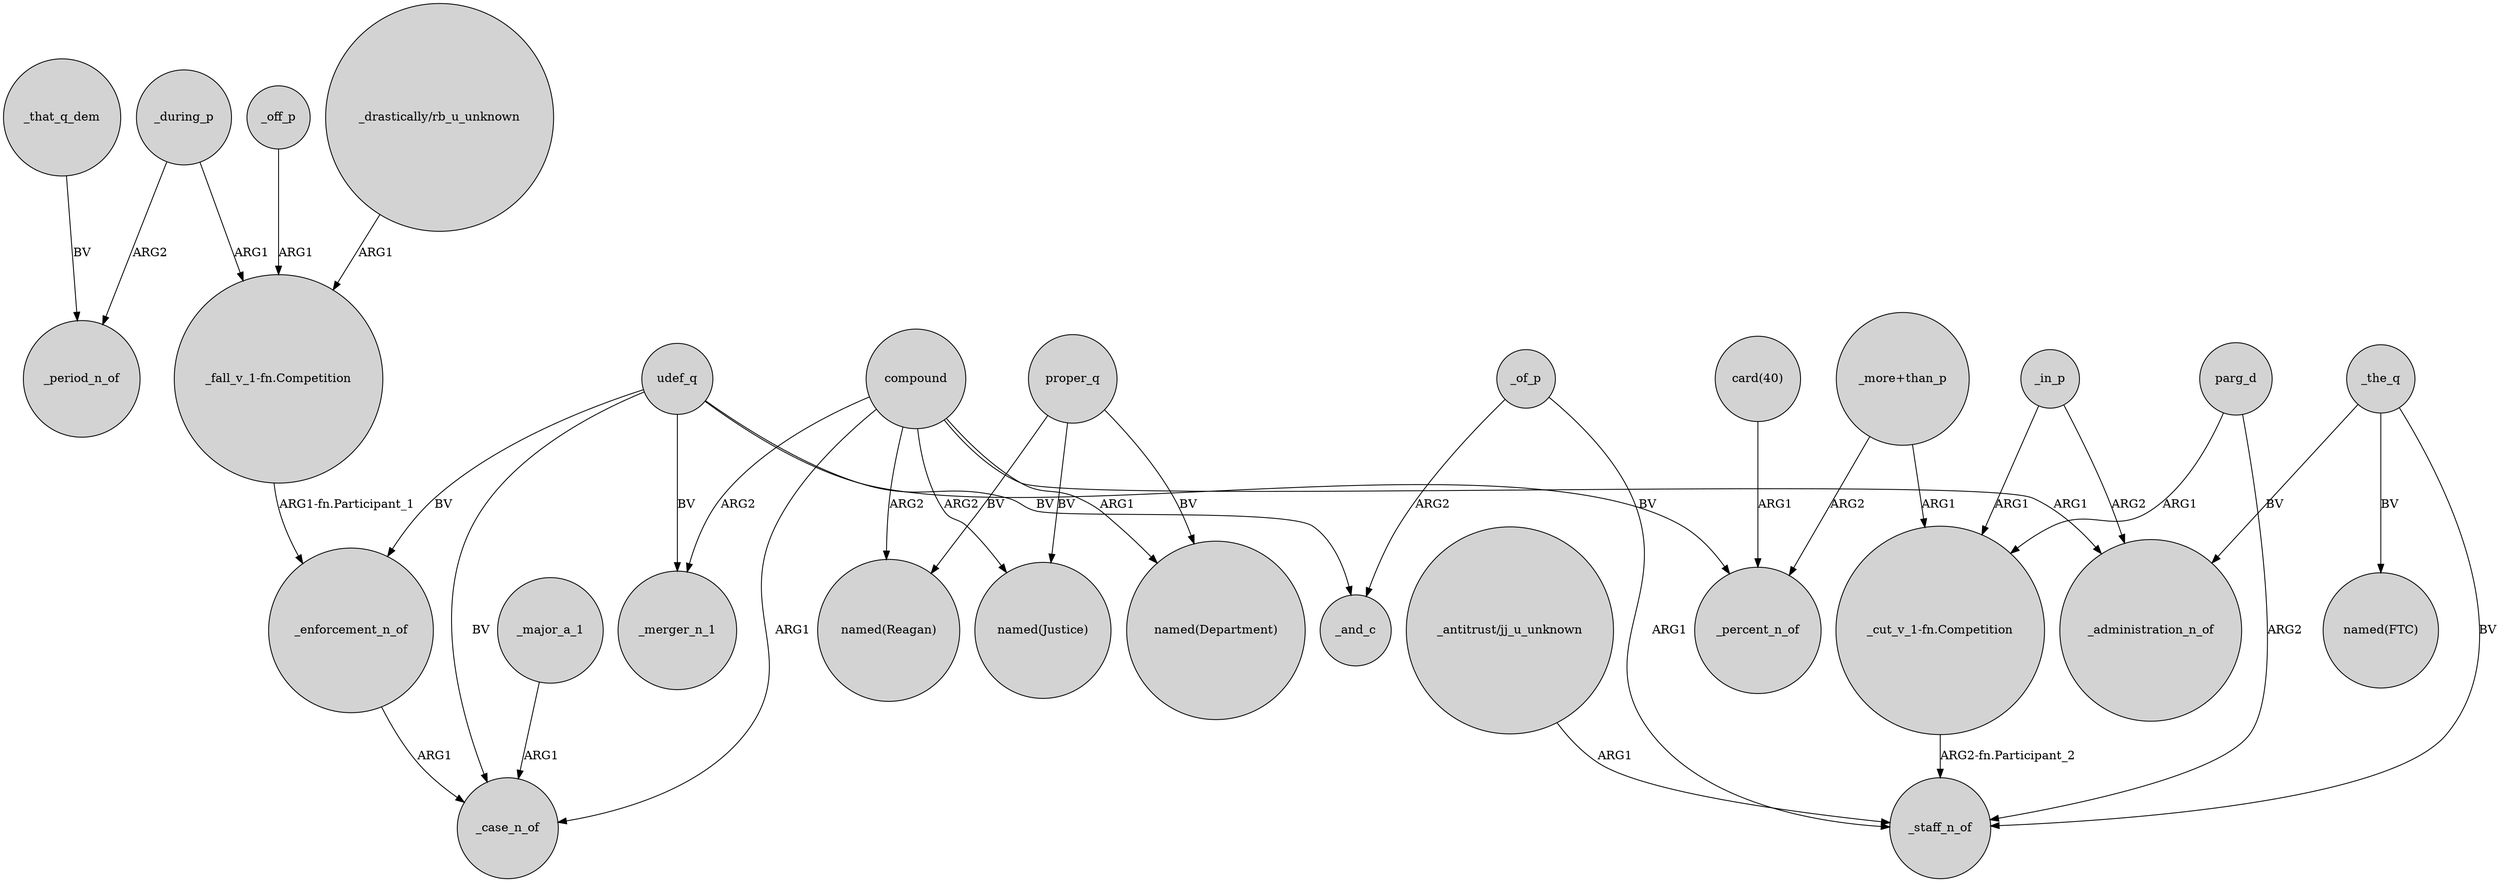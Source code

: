 digraph {
	node [shape=circle style=filled]
	"_drastically/rb_u_unknown" -> "_fall_v_1-fn.Competition" [label=ARG1]
	_major_a_1 -> _case_n_of [label=ARG1]
	_of_p -> _staff_n_of [label=ARG1]
	_of_p -> _and_c [label=ARG2]
	"_antitrust/jj_u_unknown" -> _staff_n_of [label=ARG1]
	_in_p -> _administration_n_of [label=ARG2]
	_during_p -> _period_n_of [label=ARG2]
	_off_p -> "_fall_v_1-fn.Competition" [label=ARG1]
	compound -> _administration_n_of [label=ARG1]
	udef_q -> _case_n_of [label=BV]
	_the_q -> "named(FTC)" [label=BV]
	_during_p -> "_fall_v_1-fn.Competition" [label=ARG1]
	proper_q -> "named(Reagan)" [label=BV]
	compound -> _merger_n_1 [label=ARG2]
	"card(40)" -> _percent_n_of [label=ARG1]
	udef_q -> _and_c [label=BV]
	compound -> _case_n_of [label=ARG1]
	"_more+than_p" -> "_cut_v_1-fn.Competition" [label=ARG1]
	parg_d -> "_cut_v_1-fn.Competition" [label=ARG1]
	udef_q -> _percent_n_of [label=BV]
	"_fall_v_1-fn.Competition" -> _enforcement_n_of [label="ARG1-fn.Participant_1"]
	compound -> "named(Department)" [label=ARG1]
	_that_q_dem -> _period_n_of [label=BV]
	_in_p -> "_cut_v_1-fn.Competition" [label=ARG1]
	proper_q -> "named(Justice)" [label=BV]
	proper_q -> "named(Department)" [label=BV]
	compound -> "named(Justice)" [label=ARG2]
	compound -> "named(Reagan)" [label=ARG2]
	"_cut_v_1-fn.Competition" -> _staff_n_of [label="ARG2-fn.Participant_2"]
	"_more+than_p" -> _percent_n_of [label=ARG2]
	parg_d -> _staff_n_of [label=ARG2]
	udef_q -> _merger_n_1 [label=BV]
	_the_q -> _staff_n_of [label=BV]
	_the_q -> _administration_n_of [label=BV]
	_enforcement_n_of -> _case_n_of [label=ARG1]
	udef_q -> _enforcement_n_of [label=BV]
}
